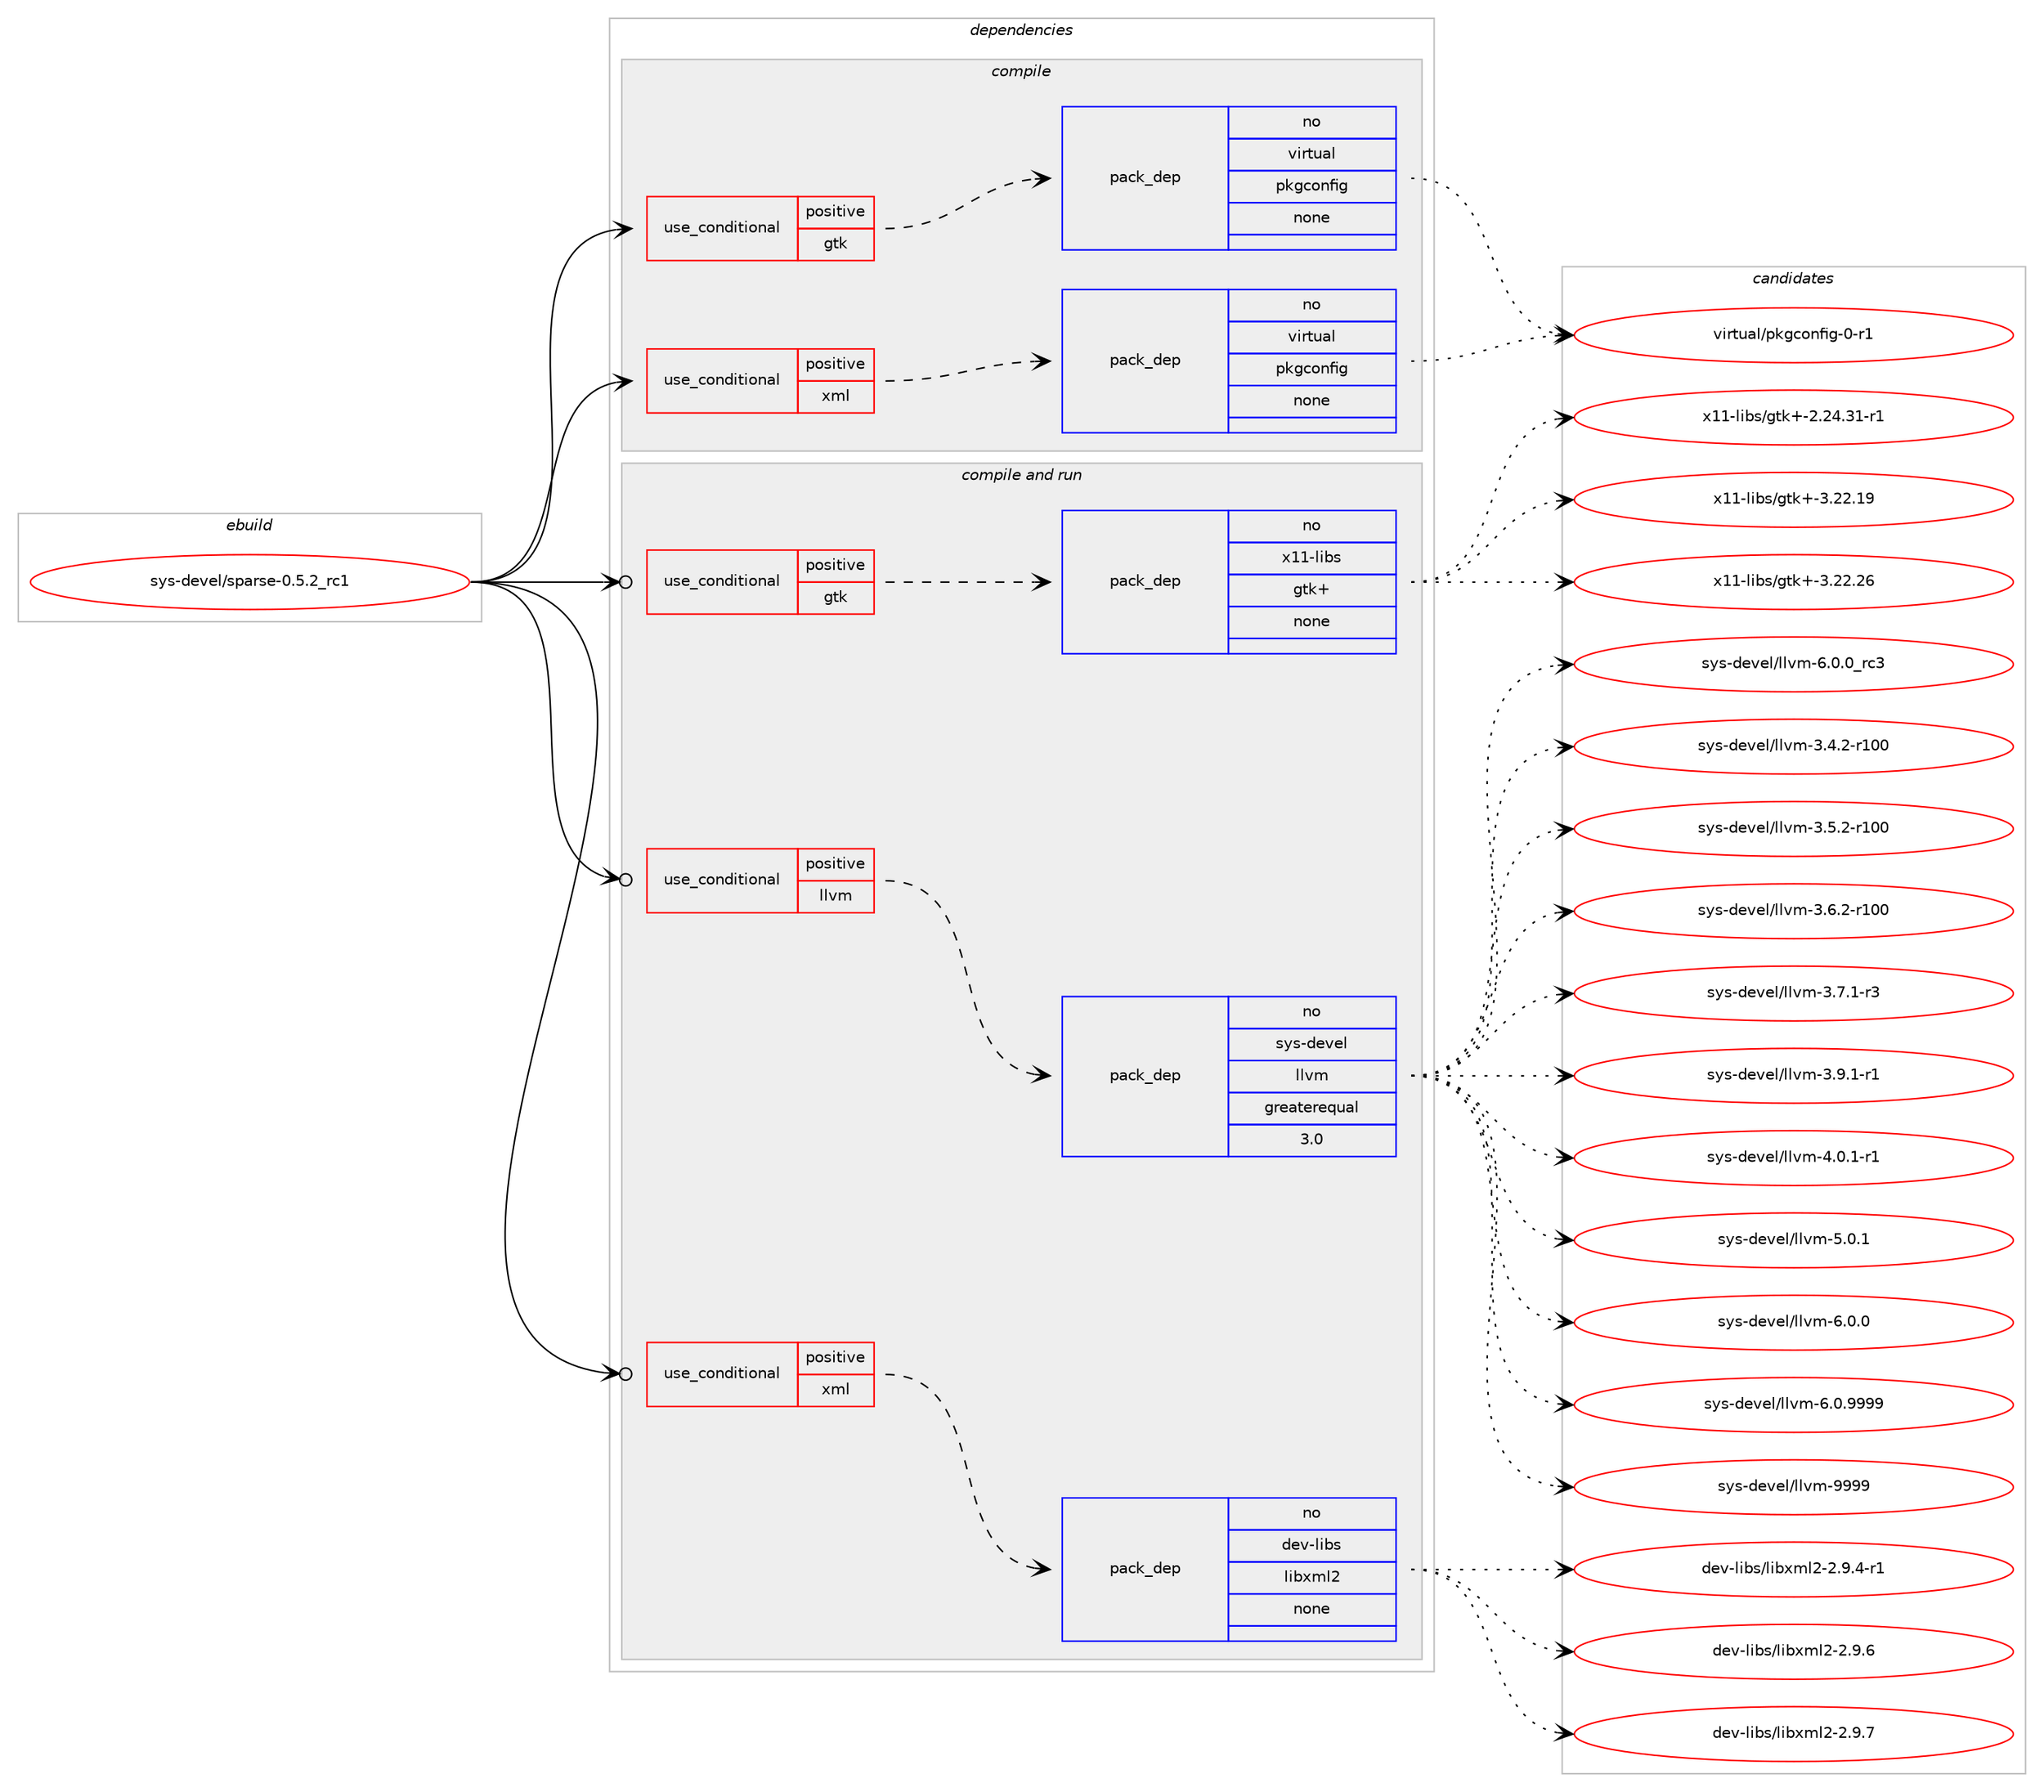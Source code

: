 digraph prolog {

# *************
# Graph options
# *************

newrank=true;
concentrate=true;
compound=true;
graph [rankdir=LR,fontname=Helvetica,fontsize=10,ranksep=1.5];#, ranksep=2.5, nodesep=0.2];
edge  [arrowhead=vee];
node  [fontname=Helvetica,fontsize=10];

# **********
# The ebuild
# **********

subgraph cluster_leftcol {
color=gray;
rank=same;
label=<<i>ebuild</i>>;
id [label="sys-devel/sparse-0.5.2_rc1", color=red, width=4, href="../sys-devel/sparse-0.5.2_rc1.svg"];
}

# ****************
# The dependencies
# ****************

subgraph cluster_midcol {
color=gray;
label=<<i>dependencies</i>>;
subgraph cluster_compile {
fillcolor="#eeeeee";
style=filled;
label=<<i>compile</i>>;
subgraph cond613 {
dependency6391 [label=<<TABLE BORDER="0" CELLBORDER="1" CELLSPACING="0" CELLPADDING="4"><TR><TD ROWSPAN="3" CELLPADDING="10">use_conditional</TD></TR><TR><TD>positive</TD></TR><TR><TD>gtk</TD></TR></TABLE>>, shape=none, color=red];
subgraph pack5731 {
dependency6392 [label=<<TABLE BORDER="0" CELLBORDER="1" CELLSPACING="0" CELLPADDING="4" WIDTH="220"><TR><TD ROWSPAN="6" CELLPADDING="30">pack_dep</TD></TR><TR><TD WIDTH="110">no</TD></TR><TR><TD>virtual</TD></TR><TR><TD>pkgconfig</TD></TR><TR><TD>none</TD></TR><TR><TD></TD></TR></TABLE>>, shape=none, color=blue];
}
dependency6391:e -> dependency6392:w [weight=20,style="dashed",arrowhead="vee"];
}
id:e -> dependency6391:w [weight=20,style="solid",arrowhead="vee"];
subgraph cond614 {
dependency6393 [label=<<TABLE BORDER="0" CELLBORDER="1" CELLSPACING="0" CELLPADDING="4"><TR><TD ROWSPAN="3" CELLPADDING="10">use_conditional</TD></TR><TR><TD>positive</TD></TR><TR><TD>xml</TD></TR></TABLE>>, shape=none, color=red];
subgraph pack5732 {
dependency6394 [label=<<TABLE BORDER="0" CELLBORDER="1" CELLSPACING="0" CELLPADDING="4" WIDTH="220"><TR><TD ROWSPAN="6" CELLPADDING="30">pack_dep</TD></TR><TR><TD WIDTH="110">no</TD></TR><TR><TD>virtual</TD></TR><TR><TD>pkgconfig</TD></TR><TR><TD>none</TD></TR><TR><TD></TD></TR></TABLE>>, shape=none, color=blue];
}
dependency6393:e -> dependency6394:w [weight=20,style="dashed",arrowhead="vee"];
}
id:e -> dependency6393:w [weight=20,style="solid",arrowhead="vee"];
}
subgraph cluster_compileandrun {
fillcolor="#eeeeee";
style=filled;
label=<<i>compile and run</i>>;
subgraph cond615 {
dependency6395 [label=<<TABLE BORDER="0" CELLBORDER="1" CELLSPACING="0" CELLPADDING="4"><TR><TD ROWSPAN="3" CELLPADDING="10">use_conditional</TD></TR><TR><TD>positive</TD></TR><TR><TD>gtk</TD></TR></TABLE>>, shape=none, color=red];
subgraph pack5733 {
dependency6396 [label=<<TABLE BORDER="0" CELLBORDER="1" CELLSPACING="0" CELLPADDING="4" WIDTH="220"><TR><TD ROWSPAN="6" CELLPADDING="30">pack_dep</TD></TR><TR><TD WIDTH="110">no</TD></TR><TR><TD>x11-libs</TD></TR><TR><TD>gtk+</TD></TR><TR><TD>none</TD></TR><TR><TD></TD></TR></TABLE>>, shape=none, color=blue];
}
dependency6395:e -> dependency6396:w [weight=20,style="dashed",arrowhead="vee"];
}
id:e -> dependency6395:w [weight=20,style="solid",arrowhead="odotvee"];
subgraph cond616 {
dependency6397 [label=<<TABLE BORDER="0" CELLBORDER="1" CELLSPACING="0" CELLPADDING="4"><TR><TD ROWSPAN="3" CELLPADDING="10">use_conditional</TD></TR><TR><TD>positive</TD></TR><TR><TD>llvm</TD></TR></TABLE>>, shape=none, color=red];
subgraph pack5734 {
dependency6398 [label=<<TABLE BORDER="0" CELLBORDER="1" CELLSPACING="0" CELLPADDING="4" WIDTH="220"><TR><TD ROWSPAN="6" CELLPADDING="30">pack_dep</TD></TR><TR><TD WIDTH="110">no</TD></TR><TR><TD>sys-devel</TD></TR><TR><TD>llvm</TD></TR><TR><TD>greaterequal</TD></TR><TR><TD>3.0</TD></TR></TABLE>>, shape=none, color=blue];
}
dependency6397:e -> dependency6398:w [weight=20,style="dashed",arrowhead="vee"];
}
id:e -> dependency6397:w [weight=20,style="solid",arrowhead="odotvee"];
subgraph cond617 {
dependency6399 [label=<<TABLE BORDER="0" CELLBORDER="1" CELLSPACING="0" CELLPADDING="4"><TR><TD ROWSPAN="3" CELLPADDING="10">use_conditional</TD></TR><TR><TD>positive</TD></TR><TR><TD>xml</TD></TR></TABLE>>, shape=none, color=red];
subgraph pack5735 {
dependency6400 [label=<<TABLE BORDER="0" CELLBORDER="1" CELLSPACING="0" CELLPADDING="4" WIDTH="220"><TR><TD ROWSPAN="6" CELLPADDING="30">pack_dep</TD></TR><TR><TD WIDTH="110">no</TD></TR><TR><TD>dev-libs</TD></TR><TR><TD>libxml2</TD></TR><TR><TD>none</TD></TR><TR><TD></TD></TR></TABLE>>, shape=none, color=blue];
}
dependency6399:e -> dependency6400:w [weight=20,style="dashed",arrowhead="vee"];
}
id:e -> dependency6399:w [weight=20,style="solid",arrowhead="odotvee"];
}
subgraph cluster_run {
fillcolor="#eeeeee";
style=filled;
label=<<i>run</i>>;
}
}

# **************
# The candidates
# **************

subgraph cluster_choices {
rank=same;
color=gray;
label=<<i>candidates</i>>;

subgraph choice5731 {
color=black;
nodesep=1;
choice11810511411611797108471121071039911111010210510345484511449 [label="virtual/pkgconfig-0-r1", color=red, width=4,href="../virtual/pkgconfig-0-r1.svg"];
dependency6392:e -> choice11810511411611797108471121071039911111010210510345484511449:w [style=dotted,weight="100"];
}
subgraph choice5732 {
color=black;
nodesep=1;
choice11810511411611797108471121071039911111010210510345484511449 [label="virtual/pkgconfig-0-r1", color=red, width=4,href="../virtual/pkgconfig-0-r1.svg"];
dependency6394:e -> choice11810511411611797108471121071039911111010210510345484511449:w [style=dotted,weight="100"];
}
subgraph choice5733 {
color=black;
nodesep=1;
choice12049494510810598115471031161074345504650524651494511449 [label="x11-libs/gtk+-2.24.31-r1", color=red, width=4,href="../x11-libs/gtk+-2.24.31-r1.svg"];
choice1204949451081059811547103116107434551465050464957 [label="x11-libs/gtk+-3.22.19", color=red, width=4,href="../x11-libs/gtk+-3.22.19.svg"];
choice1204949451081059811547103116107434551465050465054 [label="x11-libs/gtk+-3.22.26", color=red, width=4,href="../x11-libs/gtk+-3.22.26.svg"];
dependency6396:e -> choice12049494510810598115471031161074345504650524651494511449:w [style=dotted,weight="100"];
dependency6396:e -> choice1204949451081059811547103116107434551465050464957:w [style=dotted,weight="100"];
dependency6396:e -> choice1204949451081059811547103116107434551465050465054:w [style=dotted,weight="100"];
}
subgraph choice5734 {
color=black;
nodesep=1;
choice1151211154510010111810110847108108118109455446484648951149951 [label="sys-devel/llvm-6.0.0_rc3", color=red, width=4,href="../sys-devel/llvm-6.0.0_rc3.svg"];
choice115121115451001011181011084710810811810945514652465045114494848 [label="sys-devel/llvm-3.4.2-r100", color=red, width=4,href="../sys-devel/llvm-3.4.2-r100.svg"];
choice115121115451001011181011084710810811810945514653465045114494848 [label="sys-devel/llvm-3.5.2-r100", color=red, width=4,href="../sys-devel/llvm-3.5.2-r100.svg"];
choice115121115451001011181011084710810811810945514654465045114494848 [label="sys-devel/llvm-3.6.2-r100", color=red, width=4,href="../sys-devel/llvm-3.6.2-r100.svg"];
choice11512111545100101118101108471081081181094551465546494511451 [label="sys-devel/llvm-3.7.1-r3", color=red, width=4,href="../sys-devel/llvm-3.7.1-r3.svg"];
choice11512111545100101118101108471081081181094551465746494511449 [label="sys-devel/llvm-3.9.1-r1", color=red, width=4,href="../sys-devel/llvm-3.9.1-r1.svg"];
choice11512111545100101118101108471081081181094552464846494511449 [label="sys-devel/llvm-4.0.1-r1", color=red, width=4,href="../sys-devel/llvm-4.0.1-r1.svg"];
choice1151211154510010111810110847108108118109455346484649 [label="sys-devel/llvm-5.0.1", color=red, width=4,href="../sys-devel/llvm-5.0.1.svg"];
choice1151211154510010111810110847108108118109455446484648 [label="sys-devel/llvm-6.0.0", color=red, width=4,href="../sys-devel/llvm-6.0.0.svg"];
choice1151211154510010111810110847108108118109455446484657575757 [label="sys-devel/llvm-6.0.9999", color=red, width=4,href="../sys-devel/llvm-6.0.9999.svg"];
choice11512111545100101118101108471081081181094557575757 [label="sys-devel/llvm-9999", color=red, width=4,href="../sys-devel/llvm-9999.svg"];
dependency6398:e -> choice1151211154510010111810110847108108118109455446484648951149951:w [style=dotted,weight="100"];
dependency6398:e -> choice115121115451001011181011084710810811810945514652465045114494848:w [style=dotted,weight="100"];
dependency6398:e -> choice115121115451001011181011084710810811810945514653465045114494848:w [style=dotted,weight="100"];
dependency6398:e -> choice115121115451001011181011084710810811810945514654465045114494848:w [style=dotted,weight="100"];
dependency6398:e -> choice11512111545100101118101108471081081181094551465546494511451:w [style=dotted,weight="100"];
dependency6398:e -> choice11512111545100101118101108471081081181094551465746494511449:w [style=dotted,weight="100"];
dependency6398:e -> choice11512111545100101118101108471081081181094552464846494511449:w [style=dotted,weight="100"];
dependency6398:e -> choice1151211154510010111810110847108108118109455346484649:w [style=dotted,weight="100"];
dependency6398:e -> choice1151211154510010111810110847108108118109455446484648:w [style=dotted,weight="100"];
dependency6398:e -> choice1151211154510010111810110847108108118109455446484657575757:w [style=dotted,weight="100"];
dependency6398:e -> choice11512111545100101118101108471081081181094557575757:w [style=dotted,weight="100"];
}
subgraph choice5735 {
color=black;
nodesep=1;
choice10010111845108105981154710810598120109108504550465746524511449 [label="dev-libs/libxml2-2.9.4-r1", color=red, width=4,href="../dev-libs/libxml2-2.9.4-r1.svg"];
choice1001011184510810598115471081059812010910850455046574654 [label="dev-libs/libxml2-2.9.6", color=red, width=4,href="../dev-libs/libxml2-2.9.6.svg"];
choice1001011184510810598115471081059812010910850455046574655 [label="dev-libs/libxml2-2.9.7", color=red, width=4,href="../dev-libs/libxml2-2.9.7.svg"];
dependency6400:e -> choice10010111845108105981154710810598120109108504550465746524511449:w [style=dotted,weight="100"];
dependency6400:e -> choice1001011184510810598115471081059812010910850455046574654:w [style=dotted,weight="100"];
dependency6400:e -> choice1001011184510810598115471081059812010910850455046574655:w [style=dotted,weight="100"];
}
}

}

